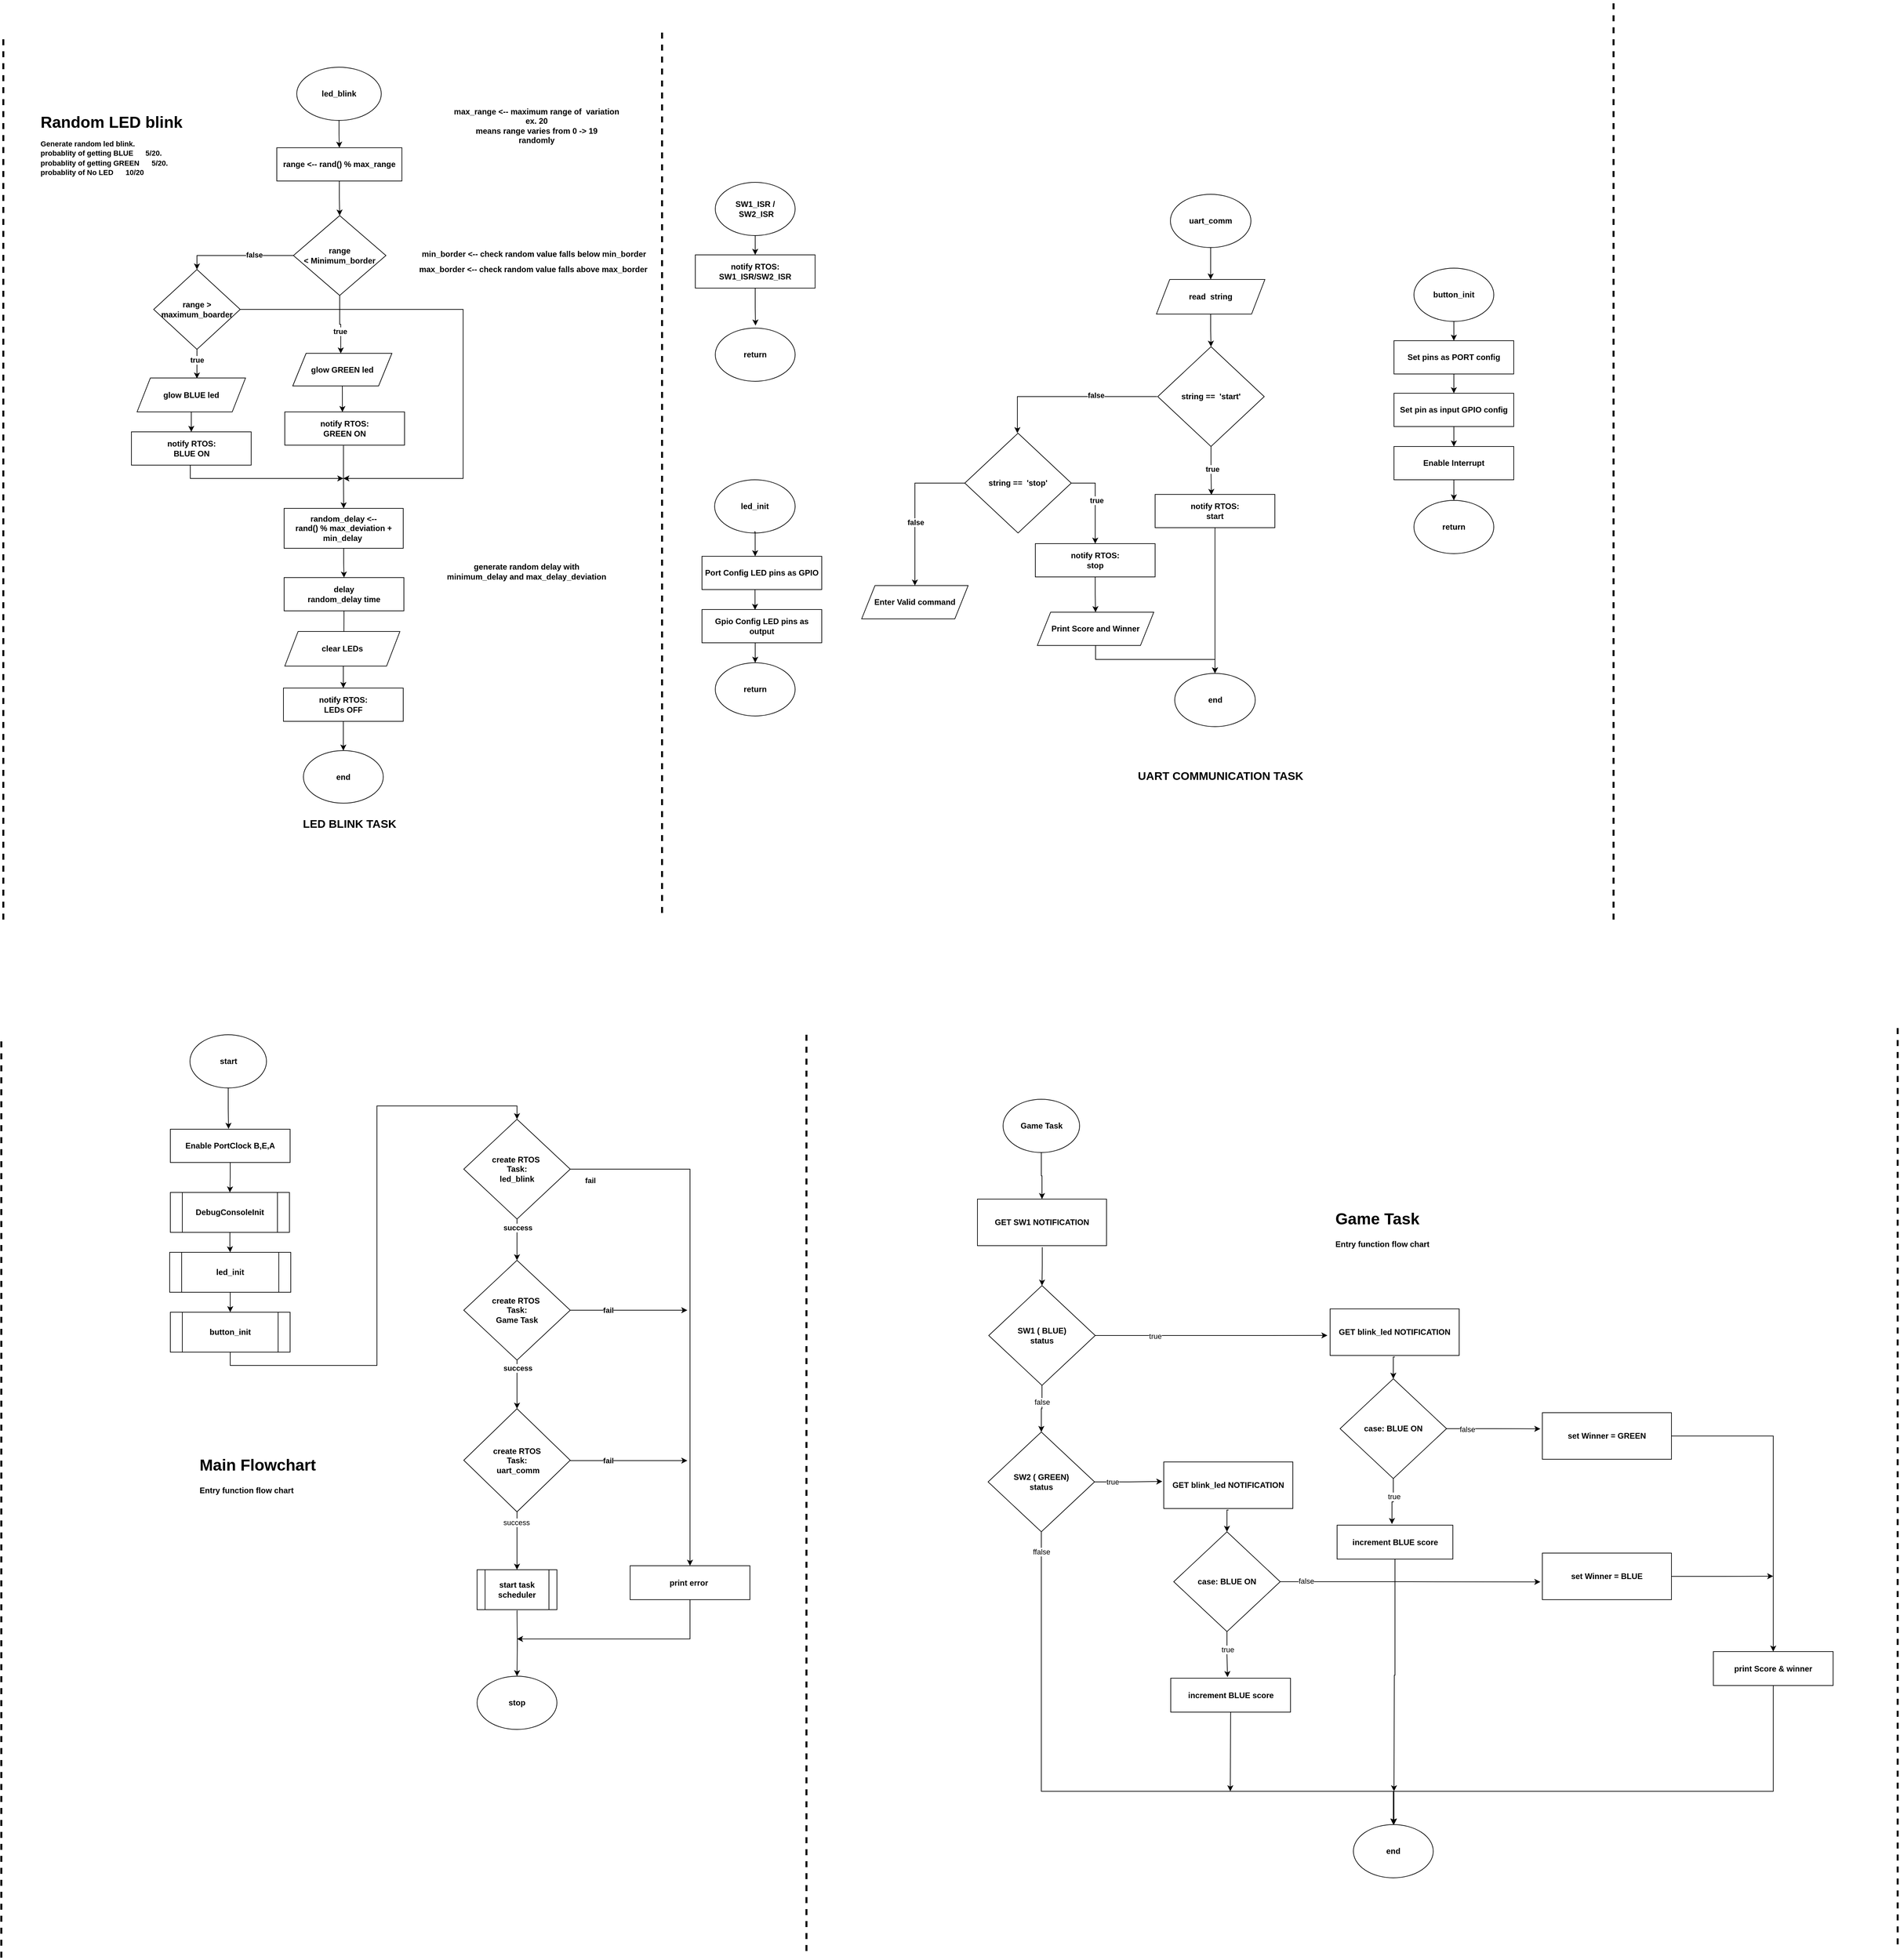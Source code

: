 <mxfile version="21.6.8" type="device">
  <diagram id="C5RBs43oDa-KdzZeNtuy" name="Page-1">
    <mxGraphModel dx="4328" dy="2725" grid="1" gridSize="10" guides="1" tooltips="1" connect="1" arrows="1" fold="1" page="1" pageScale="1" pageWidth="827" pageHeight="1169" math="0" shadow="0">
      <root>
        <mxCell id="WIyWlLk6GJQsqaUBKTNV-0" />
        <mxCell id="WIyWlLk6GJQsqaUBKTNV-1" parent="WIyWlLk6GJQsqaUBKTNV-0" />
        <mxCell id="5kIZXdPeI2GXVFiAJAgS-0" value="led_init" style="ellipse;whiteSpace=wrap;html=1;fontSize=12;fontStyle=1" parent="WIyWlLk6GJQsqaUBKTNV-1" vertex="1">
          <mxGeometry x="-251" y="479" width="121" height="80" as="geometry" />
        </mxCell>
        <mxCell id="5kIZXdPeI2GXVFiAJAgS-1" value="return" style="ellipse;whiteSpace=wrap;html=1;fontSize=12;fontStyle=1" parent="WIyWlLk6GJQsqaUBKTNV-1" vertex="1">
          <mxGeometry x="-250" y="754" width="120" height="80" as="geometry" />
        </mxCell>
        <mxCell id="5kIZXdPeI2GXVFiAJAgS-11" style="edgeStyle=orthogonalEdgeStyle;rounded=0;orthogonalLoop=1;jettySize=auto;html=1;exitX=0.491;exitY=0.978;exitDx=0;exitDy=0;fontSize=12;fontStyle=1;entryX=0.444;entryY=0;entryDx=0;entryDy=0;entryPerimeter=0;exitPerimeter=0;" parent="WIyWlLk6GJQsqaUBKTNV-1" source="5kIZXdPeI2GXVFiAJAgS-0" target="5kIZXdPeI2GXVFiAJAgS-4" edge="1">
          <mxGeometry relative="1" as="geometry">
            <mxPoint x="-190" y="544" as="sourcePoint" />
            <mxPoint x="-190" y="564" as="targetPoint" />
          </mxGeometry>
        </mxCell>
        <mxCell id="5kIZXdPeI2GXVFiAJAgS-13" style="edgeStyle=orthogonalEdgeStyle;rounded=0;orthogonalLoop=1;jettySize=auto;html=1;exitX=0.5;exitY=1;exitDx=0;exitDy=0;entryX=0.443;entryY=0.009;entryDx=0;entryDy=0;entryPerimeter=0;fontSize=12;fontStyle=1" parent="WIyWlLk6GJQsqaUBKTNV-1" source="5kIZXdPeI2GXVFiAJAgS-4" target="5kIZXdPeI2GXVFiAJAgS-5" edge="1">
          <mxGeometry relative="1" as="geometry" />
        </mxCell>
        <mxCell id="5kIZXdPeI2GXVFiAJAgS-4" value="Port Config LED pins as GPIO" style="rounded=0;whiteSpace=wrap;html=1;fontSize=12;fontStyle=1" parent="WIyWlLk6GJQsqaUBKTNV-1" vertex="1">
          <mxGeometry x="-270" y="594" width="180" height="50" as="geometry" />
        </mxCell>
        <mxCell id="5kIZXdPeI2GXVFiAJAgS-14" style="edgeStyle=orthogonalEdgeStyle;rounded=0;orthogonalLoop=1;jettySize=auto;html=1;exitX=0.5;exitY=1;exitDx=0;exitDy=0;entryX=0.5;entryY=0;entryDx=0;entryDy=0;fontSize=12;fontStyle=1" parent="WIyWlLk6GJQsqaUBKTNV-1" source="5kIZXdPeI2GXVFiAJAgS-5" target="5kIZXdPeI2GXVFiAJAgS-1" edge="1">
          <mxGeometry relative="1" as="geometry" />
        </mxCell>
        <mxCell id="5kIZXdPeI2GXVFiAJAgS-5" value="Gpio Config LED pins as output" style="rounded=0;whiteSpace=wrap;html=1;fontSize=12;fontStyle=1" parent="WIyWlLk6GJQsqaUBKTNV-1" vertex="1">
          <mxGeometry x="-270" y="674" width="180" height="50" as="geometry" />
        </mxCell>
        <mxCell id="eV0NIgyR80eTUOVAbFuV-221" style="edgeStyle=orthogonalEdgeStyle;rounded=0;orthogonalLoop=1;jettySize=auto;html=1;exitX=0.5;exitY=1;exitDx=0;exitDy=0;entryX=0.474;entryY=-0.032;entryDx=0;entryDy=0;entryPerimeter=0;" edge="1" parent="WIyWlLk6GJQsqaUBKTNV-1" source="5kIZXdPeI2GXVFiAJAgS-7" target="eV0NIgyR80eTUOVAbFuV-185">
          <mxGeometry relative="1" as="geometry" />
        </mxCell>
        <mxCell id="eV0NIgyR80eTUOVAbFuV-225" value="true" style="edgeLabel;html=1;align=center;verticalAlign=middle;resizable=0;points=[];" vertex="1" connectable="0" parent="eV0NIgyR80eTUOVAbFuV-221">
          <mxGeometry x="-0.228" y="1" relative="1" as="geometry">
            <mxPoint as="offset" />
          </mxGeometry>
        </mxCell>
        <mxCell id="eV0NIgyR80eTUOVAbFuV-254" style="edgeStyle=orthogonalEdgeStyle;rounded=0;orthogonalLoop=1;jettySize=auto;html=1;exitX=1;exitY=0.5;exitDx=0;exitDy=0;" edge="1" parent="WIyWlLk6GJQsqaUBKTNV-1" source="5kIZXdPeI2GXVFiAJAgS-7">
          <mxGeometry relative="1" as="geometry">
            <mxPoint x="990" y="1905.308" as="targetPoint" />
          </mxGeometry>
        </mxCell>
        <mxCell id="eV0NIgyR80eTUOVAbFuV-257" value="false" style="edgeLabel;html=1;align=center;verticalAlign=middle;resizable=0;points=[];" vertex="1" connectable="0" parent="eV0NIgyR80eTUOVAbFuV-254">
          <mxGeometry x="-0.563" y="-1" relative="1" as="geometry">
            <mxPoint as="offset" />
          </mxGeometry>
        </mxCell>
        <mxCell id="5kIZXdPeI2GXVFiAJAgS-7" value="case: BLUE ON" style="rhombus;whiteSpace=wrap;html=1;fontSize=12;fontStyle=1" parent="WIyWlLk6GJQsqaUBKTNV-1" vertex="1">
          <mxGeometry x="689" y="1830" width="160" height="150" as="geometry" />
        </mxCell>
        <mxCell id="5kIZXdPeI2GXVFiAJAgS-19" value="end" style="ellipse;whiteSpace=wrap;html=1;fontSize=12;fontStyle=1" parent="WIyWlLk6GJQsqaUBKTNV-1" vertex="1">
          <mxGeometry x="709" y="2500" width="120" height="80" as="geometry" />
        </mxCell>
        <mxCell id="5kIZXdPeI2GXVFiAJAgS-20" value="" style="endArrow=none;dashed=1;html=1;strokeWidth=3;rounded=0;fontStyle=1;fontSize=12;" parent="WIyWlLk6GJQsqaUBKTNV-1" edge="1">
          <mxGeometry width="50" height="50" relative="1" as="geometry">
            <mxPoint x="1100" y="1140" as="sourcePoint" />
            <mxPoint x="1100" y="-240" as="targetPoint" />
          </mxGeometry>
        </mxCell>
        <mxCell id="5kIZXdPeI2GXVFiAJAgS-21" value="" style="endArrow=none;dashed=1;html=1;strokeWidth=3;rounded=0;fontStyle=1;fontSize=12;" parent="WIyWlLk6GJQsqaUBKTNV-1" edge="1">
          <mxGeometry width="50" height="50" relative="1" as="geometry">
            <mxPoint x="-330" y="1130" as="sourcePoint" />
            <mxPoint x="-330" y="-200" as="targetPoint" />
          </mxGeometry>
        </mxCell>
        <mxCell id="5kIZXdPeI2GXVFiAJAgS-22" value="UART COMMUNICATION TASK" style="text;html=1;align=center;verticalAlign=middle;resizable=0;points=[];autosize=1;strokeColor=none;fillColor=none;fontSize=17;fontStyle=1" parent="WIyWlLk6GJQsqaUBKTNV-1" vertex="1">
          <mxGeometry x="374" y="910" width="270" height="30" as="geometry" />
        </mxCell>
        <mxCell id="5kIZXdPeI2GXVFiAJAgS-72" style="edgeStyle=orthogonalEdgeStyle;rounded=0;orthogonalLoop=1;jettySize=auto;html=1;exitX=0.5;exitY=1;exitDx=0;exitDy=0;entryX=0.5;entryY=0;entryDx=0;entryDy=0;fontStyle=1" parent="WIyWlLk6GJQsqaUBKTNV-1" source="5kIZXdPeI2GXVFiAJAgS-24" edge="1">
          <mxGeometry relative="1" as="geometry">
            <mxPoint x="491" y="1720" as="targetPoint" />
          </mxGeometry>
        </mxCell>
        <mxCell id="5kIZXdPeI2GXVFiAJAgS-29" style="edgeStyle=orthogonalEdgeStyle;rounded=0;orthogonalLoop=1;jettySize=auto;html=1;exitX=0.5;exitY=1;exitDx=0;exitDy=0;fontStyle=1" parent="WIyWlLk6GJQsqaUBKTNV-1" target="5kIZXdPeI2GXVFiAJAgS-24" edge="1">
          <mxGeometry relative="1" as="geometry">
            <mxPoint x="490.5" y="1600" as="sourcePoint" />
          </mxGeometry>
        </mxCell>
        <mxCell id="eV0NIgyR80eTUOVAbFuV-187" style="edgeStyle=orthogonalEdgeStyle;rounded=0;orthogonalLoop=1;jettySize=auto;html=1;exitX=0.5;exitY=1;exitDx=0;exitDy=0;entryX=0.5;entryY=0;entryDx=0;entryDy=0;" edge="1" parent="WIyWlLk6GJQsqaUBKTNV-1" source="5kIZXdPeI2GXVFiAJAgS-26" target="eV0NIgyR80eTUOVAbFuV-205">
          <mxGeometry relative="1" as="geometry">
            <mxPoint x="490.826" y="1680" as="targetPoint" />
          </mxGeometry>
        </mxCell>
        <mxCell id="5kIZXdPeI2GXVFiAJAgS-26" value="Game Task" style="ellipse;whiteSpace=wrap;html=1;fontSize=12;fontStyle=1" parent="WIyWlLk6GJQsqaUBKTNV-1" vertex="1">
          <mxGeometry x="182.5" y="1410" width="115" height="80" as="geometry" />
        </mxCell>
        <mxCell id="eV0NIgyR80eTUOVAbFuV-6" style="edgeStyle=orthogonalEdgeStyle;rounded=0;orthogonalLoop=1;jettySize=auto;html=1;exitX=0.502;exitY=1.032;exitDx=0;exitDy=0;entryX=0.5;entryY=0;entryDx=0;entryDy=0;fontStyle=1;exitPerimeter=0;" edge="1" parent="WIyWlLk6GJQsqaUBKTNV-1" source="eV0NIgyR80eTUOVAbFuV-158" target="5kIZXdPeI2GXVFiAJAgS-7">
          <mxGeometry relative="1" as="geometry">
            <mxPoint x="771" y="1780" as="sourcePoint" />
          </mxGeometry>
        </mxCell>
        <mxCell id="5kIZXdPeI2GXVFiAJAgS-35" style="edgeStyle=orthogonalEdgeStyle;rounded=0;orthogonalLoop=1;jettySize=auto;html=1;exitX=0.5;exitY=1;exitDx=0;exitDy=0;entryX=0.5;entryY=0;entryDx=0;entryDy=0;fontSize=12;fontStyle=1" parent="WIyWlLk6GJQsqaUBKTNV-1" source="5kIZXdPeI2GXVFiAJAgS-36" target="5kIZXdPeI2GXVFiAJAgS-39" edge="1">
          <mxGeometry relative="1" as="geometry" />
        </mxCell>
        <mxCell id="5kIZXdPeI2GXVFiAJAgS-36" value="button_init" style="ellipse;whiteSpace=wrap;html=1;fontSize=12;fontStyle=1" parent="WIyWlLk6GJQsqaUBKTNV-1" vertex="1">
          <mxGeometry x="800" y="161" width="120" height="80" as="geometry" />
        </mxCell>
        <mxCell id="5kIZXdPeI2GXVFiAJAgS-37" value="return" style="ellipse;whiteSpace=wrap;html=1;fontSize=12;fontStyle=1" parent="WIyWlLk6GJQsqaUBKTNV-1" vertex="1">
          <mxGeometry x="800" y="510" width="120" height="80" as="geometry" />
        </mxCell>
        <mxCell id="5kIZXdPeI2GXVFiAJAgS-38" style="edgeStyle=orthogonalEdgeStyle;rounded=0;orthogonalLoop=1;jettySize=auto;html=1;exitX=0.5;exitY=1;exitDx=0;exitDy=0;entryX=0.5;entryY=0;entryDx=0;entryDy=0;fontSize=12;fontStyle=1" parent="WIyWlLk6GJQsqaUBKTNV-1" source="5kIZXdPeI2GXVFiAJAgS-39" target="5kIZXdPeI2GXVFiAJAgS-43" edge="1">
          <mxGeometry relative="1" as="geometry">
            <mxPoint x="860.64" y="266.55" as="targetPoint" />
          </mxGeometry>
        </mxCell>
        <mxCell id="5kIZXdPeI2GXVFiAJAgS-39" value="Set pins as PORT config" style="rounded=0;whiteSpace=wrap;html=1;fontSize=12;fontStyle=1" parent="WIyWlLk6GJQsqaUBKTNV-1" vertex="1">
          <mxGeometry x="770" y="270" width="180" height="50" as="geometry" />
        </mxCell>
        <mxCell id="5kIZXdPeI2GXVFiAJAgS-42" style="edgeStyle=orthogonalEdgeStyle;rounded=0;orthogonalLoop=1;jettySize=auto;html=1;exitX=0.5;exitY=1;exitDx=0;exitDy=0;entryX=0.5;entryY=0;entryDx=0;entryDy=0;fontSize=12;fontStyle=1" parent="WIyWlLk6GJQsqaUBKTNV-1" source="5kIZXdPeI2GXVFiAJAgS-43" target="5kIZXdPeI2GXVFiAJAgS-45" edge="1">
          <mxGeometry relative="1" as="geometry" />
        </mxCell>
        <mxCell id="5kIZXdPeI2GXVFiAJAgS-43" value="Set pin as input GPIO config" style="rounded=0;whiteSpace=wrap;html=1;fontSize=12;fontStyle=1" parent="WIyWlLk6GJQsqaUBKTNV-1" vertex="1">
          <mxGeometry x="770" y="349" width="180" height="50" as="geometry" />
        </mxCell>
        <mxCell id="5kIZXdPeI2GXVFiAJAgS-44" style="edgeStyle=orthogonalEdgeStyle;rounded=0;orthogonalLoop=1;jettySize=auto;html=1;exitX=0.5;exitY=1;exitDx=0;exitDy=0;entryX=0.5;entryY=0;entryDx=0;entryDy=0;fontSize=12;fontStyle=1" parent="WIyWlLk6GJQsqaUBKTNV-1" source="5kIZXdPeI2GXVFiAJAgS-45" target="5kIZXdPeI2GXVFiAJAgS-37" edge="1">
          <mxGeometry relative="1" as="geometry" />
        </mxCell>
        <mxCell id="5kIZXdPeI2GXVFiAJAgS-45" value="Enable Interrupt" style="rounded=0;whiteSpace=wrap;html=1;fontSize=12;fontStyle=1" parent="WIyWlLk6GJQsqaUBKTNV-1" vertex="1">
          <mxGeometry x="770" y="429" width="180" height="50" as="geometry" />
        </mxCell>
        <mxCell id="5kIZXdPeI2GXVFiAJAgS-90" style="edgeStyle=orthogonalEdgeStyle;rounded=0;orthogonalLoop=1;jettySize=auto;html=1;exitX=0.5;exitY=1;exitDx=0;exitDy=0;fontStyle=1" parent="WIyWlLk6GJQsqaUBKTNV-1" source="5kIZXdPeI2GXVFiAJAgS-59" target="5kIZXdPeI2GXVFiAJAgS-66" edge="1">
          <mxGeometry relative="1" as="geometry" />
        </mxCell>
        <mxCell id="5kIZXdPeI2GXVFiAJAgS-59" value="led_blink" style="ellipse;whiteSpace=wrap;html=1;fontSize=12;fontStyle=1" parent="WIyWlLk6GJQsqaUBKTNV-1" vertex="1">
          <mxGeometry x="-879" y="-141" width="127" height="80" as="geometry" />
        </mxCell>
        <mxCell id="5kIZXdPeI2GXVFiAJAgS-60" value="end" style="ellipse;whiteSpace=wrap;html=1;fontSize=12;fontStyle=1" parent="WIyWlLk6GJQsqaUBKTNV-1" vertex="1">
          <mxGeometry x="-869" y="886" width="120" height="79" as="geometry" />
        </mxCell>
        <mxCell id="5kIZXdPeI2GXVFiAJAgS-65" style="edgeStyle=orthogonalEdgeStyle;rounded=0;orthogonalLoop=1;jettySize=auto;html=1;exitX=0.5;exitY=1;exitDx=0;exitDy=0;entryX=0.5;entryY=0;entryDx=0;entryDy=0;fontSize=12;fontStyle=1" parent="WIyWlLk6GJQsqaUBKTNV-1" source="5kIZXdPeI2GXVFiAJAgS-66" target="5kIZXdPeI2GXVFiAJAgS-73" edge="1">
          <mxGeometry relative="1" as="geometry">
            <mxPoint x="-809.26" y="57.45" as="targetPoint" />
          </mxGeometry>
        </mxCell>
        <mxCell id="5kIZXdPeI2GXVFiAJAgS-66" value="range &amp;lt;-- rand() % max_range" style="rounded=0;whiteSpace=wrap;html=1;fontSize=12;fontStyle=1" parent="WIyWlLk6GJQsqaUBKTNV-1" vertex="1">
          <mxGeometry x="-909" y="-20" width="188" height="50" as="geometry" />
        </mxCell>
        <mxCell id="5kIZXdPeI2GXVFiAJAgS-77" style="edgeStyle=orthogonalEdgeStyle;rounded=0;orthogonalLoop=1;jettySize=auto;html=1;exitX=0;exitY=0.5;exitDx=0;exitDy=0;entryX=0.5;entryY=0;entryDx=0;entryDy=0;fontStyle=1" parent="WIyWlLk6GJQsqaUBKTNV-1" source="5kIZXdPeI2GXVFiAJAgS-73" target="5kIZXdPeI2GXVFiAJAgS-80" edge="1">
          <mxGeometry relative="1" as="geometry">
            <mxPoint x="-959" y="142" as="targetPoint" />
          </mxGeometry>
        </mxCell>
        <mxCell id="5kIZXdPeI2GXVFiAJAgS-83" value="false" style="edgeLabel;html=1;align=center;verticalAlign=middle;resizable=0;points=[];fontStyle=1" parent="5kIZXdPeI2GXVFiAJAgS-77" vertex="1" connectable="0">
          <mxGeometry x="-0.291" y="-1" relative="1" as="geometry">
            <mxPoint as="offset" />
          </mxGeometry>
        </mxCell>
        <mxCell id="5kIZXdPeI2GXVFiAJAgS-78" style="edgeStyle=orthogonalEdgeStyle;rounded=0;orthogonalLoop=1;jettySize=auto;html=1;exitX=0.5;exitY=1;exitDx=0;exitDy=0;entryX=0.484;entryY=0.004;entryDx=0;entryDy=0;entryPerimeter=0;fontStyle=1" parent="WIyWlLk6GJQsqaUBKTNV-1" source="5kIZXdPeI2GXVFiAJAgS-73" target="eV0NIgyR80eTUOVAbFuV-52" edge="1">
          <mxGeometry relative="1" as="geometry">
            <mxPoint x="-814.4" y="346.05" as="targetPoint" />
          </mxGeometry>
        </mxCell>
        <mxCell id="5kIZXdPeI2GXVFiAJAgS-79" value="true" style="edgeLabel;html=1;align=center;verticalAlign=middle;resizable=0;points=[];fontStyle=1" parent="5kIZXdPeI2GXVFiAJAgS-78" vertex="1" connectable="0">
          <mxGeometry x="-0.166" relative="1" as="geometry">
            <mxPoint y="17" as="offset" />
          </mxGeometry>
        </mxCell>
        <mxCell id="5kIZXdPeI2GXVFiAJAgS-73" value="range &lt;br&gt;&amp;lt; Minimum_border" style="rhombus;whiteSpace=wrap;html=1;fontStyle=1" parent="WIyWlLk6GJQsqaUBKTNV-1" vertex="1">
          <mxGeometry x="-884" y="82" width="139" height="120" as="geometry" />
        </mxCell>
        <mxCell id="5kIZXdPeI2GXVFiAJAgS-82" style="edgeStyle=orthogonalEdgeStyle;rounded=0;orthogonalLoop=1;jettySize=auto;html=1;exitX=0.5;exitY=1;exitDx=0;exitDy=0;entryX=0.552;entryY=0.018;entryDx=0;entryDy=0;entryPerimeter=0;fontStyle=1" parent="WIyWlLk6GJQsqaUBKTNV-1" source="5kIZXdPeI2GXVFiAJAgS-80" target="eV0NIgyR80eTUOVAbFuV-53" edge="1">
          <mxGeometry relative="1" as="geometry">
            <mxPoint x="-1029.04" y="346.05" as="targetPoint" />
          </mxGeometry>
        </mxCell>
        <mxCell id="5kIZXdPeI2GXVFiAJAgS-88" value="true" style="edgeLabel;html=1;align=center;verticalAlign=middle;resizable=0;points=[];fontStyle=1" parent="5kIZXdPeI2GXVFiAJAgS-82" vertex="1" connectable="0">
          <mxGeometry x="-0.297" relative="1" as="geometry">
            <mxPoint as="offset" />
          </mxGeometry>
        </mxCell>
        <mxCell id="5kIZXdPeI2GXVFiAJAgS-80" value="range &amp;gt; maximum_boarder" style="rhombus;whiteSpace=wrap;html=1;fontStyle=1" parent="WIyWlLk6GJQsqaUBKTNV-1" vertex="1">
          <mxGeometry x="-1094" y="163" width="130" height="120" as="geometry" />
        </mxCell>
        <mxCell id="5kIZXdPeI2GXVFiAJAgS-91" value="&lt;h1&gt;Random LED blink&lt;/h1&gt;&lt;p style=&quot;line-height: 30%; font-size: 11px;&quot;&gt;&lt;font style=&quot;font-size: 11px;&quot;&gt;Generate random led blink.&lt;/font&gt;&lt;/p&gt;&lt;p style=&quot;line-height: 30%; font-size: 11px;&quot;&gt;&lt;font style=&quot;font-size: 11px;&quot;&gt;&lt;span style=&quot;background-color: initial;&quot;&gt;probablity of getting BLUE&amp;nbsp;&amp;nbsp;&lt;/span&gt;&lt;span style=&quot;background-color: initial;&quot;&gt;&amp;nbsp;&amp;nbsp;&amp;nbsp;&amp;nbsp;&lt;/span&gt;&lt;span style=&quot;background-color: initial;&quot;&gt;5/20.&lt;/span&gt;&lt;/font&gt;&lt;/p&gt;&lt;p style=&quot;line-height: 30%; font-size: 11px;&quot;&gt;&lt;font style=&quot;font-size: 11px;&quot;&gt;&lt;span style=&quot;background-color: initial;&quot;&gt;probablity of getting GREEN&amp;nbsp;&amp;nbsp;&lt;/span&gt;&lt;span style=&quot;background-color: initial;&quot;&gt;&amp;nbsp;&amp;nbsp;&amp;nbsp;&amp;nbsp;&lt;/span&gt;&lt;span style=&quot;background-color: initial;&quot;&gt;5/20.&lt;/span&gt;&lt;/font&gt;&lt;/p&gt;&lt;p style=&quot;line-height: 30%; font-size: 11px;&quot;&gt;&lt;font style=&quot;font-size: 11px;&quot;&gt;&lt;span style=&quot;background-color: initial;&quot;&gt;probablity of No LED&amp;nbsp;&amp;nbsp;&lt;/span&gt;&lt;span style=&quot;background-color: initial; white-space: pre;&quot;&gt;&amp;nbsp;&amp;nbsp;&amp;nbsp;&amp;nbsp;10&lt;/span&gt;&lt;span style=&quot;background-color: initial;&quot;&gt;/20&lt;/span&gt;&lt;/font&gt;&lt;/p&gt;" style="text;html=1;strokeColor=none;fillColor=none;spacing=5;spacingTop=-20;whiteSpace=wrap;overflow=hidden;rounded=0;fontStyle=1" parent="WIyWlLk6GJQsqaUBKTNV-1" vertex="1">
          <mxGeometry x="-1269" y="-78" width="340" height="125" as="geometry" />
        </mxCell>
        <mxCell id="5kIZXdPeI2GXVFiAJAgS-110" value="" style="endArrow=classic;html=1;rounded=0;exitX=1;exitY=0.5;exitDx=0;exitDy=0;fontStyle=1" parent="WIyWlLk6GJQsqaUBKTNV-1" source="5kIZXdPeI2GXVFiAJAgS-80" edge="1">
          <mxGeometry width="50" height="50" relative="1" as="geometry">
            <mxPoint x="-579" y="317" as="sourcePoint" />
            <mxPoint x="-809" y="477" as="targetPoint" />
            <Array as="points">
              <mxPoint x="-629" y="223" />
              <mxPoint x="-629" y="477" />
            </Array>
          </mxGeometry>
        </mxCell>
        <mxCell id="5kIZXdPeI2GXVFiAJAgS-111" value="" style="endArrow=classic;html=1;rounded=0;fontStyle=1" parent="WIyWlLk6GJQsqaUBKTNV-1" edge="1">
          <mxGeometry width="50" height="50" relative="1" as="geometry">
            <mxPoint x="-1039" y="457" as="sourcePoint" />
            <mxPoint x="-809" y="477" as="targetPoint" />
            <Array as="points">
              <mxPoint x="-1039" y="477" />
            </Array>
          </mxGeometry>
        </mxCell>
        <mxCell id="eV0NIgyR80eTUOVAbFuV-15" value="&lt;h1&gt;Game Task&lt;/h1&gt;&lt;p&gt;Entry function flow chart&lt;/p&gt;" style="text;html=1;strokeColor=none;fillColor=none;spacing=5;spacingTop=-20;whiteSpace=wrap;overflow=hidden;rounded=0;fontStyle=1" vertex="1" parent="WIyWlLk6GJQsqaUBKTNV-1">
          <mxGeometry x="677" y="1570" width="273" height="90" as="geometry" />
        </mxCell>
        <mxCell id="eV0NIgyR80eTUOVAbFuV-31" value="max_range &amp;lt;-- maximum range of&amp;nbsp; variation&lt;br&gt;ex. 20&lt;br&gt;means range varies from 0 -&amp;gt; 19&lt;br&gt;randomly" style="text;html=1;align=center;verticalAlign=middle;resizable=0;points=[];autosize=1;strokeColor=none;fillColor=none;fontStyle=1" vertex="1" parent="WIyWlLk6GJQsqaUBKTNV-1">
          <mxGeometry x="-654" y="-88" width="270" height="70" as="geometry" />
        </mxCell>
        <mxCell id="eV0NIgyR80eTUOVAbFuV-32" value="min_border &amp;lt;-- check random value falls below min_border" style="text;html=1;align=center;verticalAlign=middle;resizable=0;points=[];autosize=1;strokeColor=none;fillColor=none;fontStyle=1" vertex="1" parent="WIyWlLk6GJQsqaUBKTNV-1">
          <mxGeometry x="-703" y="125" width="360" height="30" as="geometry" />
        </mxCell>
        <mxCell id="eV0NIgyR80eTUOVAbFuV-33" value="max_border &amp;lt;-- check random value falls above max_border" style="text;html=1;align=center;verticalAlign=middle;resizable=0;points=[];autosize=1;strokeColor=none;fillColor=none;fontStyle=1" vertex="1" parent="WIyWlLk6GJQsqaUBKTNV-1">
          <mxGeometry x="-709" y="148" width="370" height="30" as="geometry" />
        </mxCell>
        <mxCell id="eV0NIgyR80eTUOVAbFuV-71" style="edgeStyle=orthogonalEdgeStyle;rounded=0;orthogonalLoop=1;jettySize=auto;html=1;exitX=0.5;exitY=1;exitDx=0;exitDy=0;fontStyle=1" edge="1" parent="WIyWlLk6GJQsqaUBKTNV-1" source="eV0NIgyR80eTUOVAbFuV-39" target="eV0NIgyR80eTUOVAbFuV-55">
          <mxGeometry relative="1" as="geometry" />
        </mxCell>
        <mxCell id="eV0NIgyR80eTUOVAbFuV-39" value="uart_comm" style="ellipse;whiteSpace=wrap;html=1;fontSize=12;fontStyle=1" vertex="1" parent="WIyWlLk6GJQsqaUBKTNV-1">
          <mxGeometry x="434" y="50" width="121" height="80" as="geometry" />
        </mxCell>
        <mxCell id="eV0NIgyR80eTUOVAbFuV-40" value="end" style="ellipse;whiteSpace=wrap;html=1;fontSize=12;fontStyle=1" vertex="1" parent="WIyWlLk6GJQsqaUBKTNV-1">
          <mxGeometry x="440.5" y="770" width="121" height="80" as="geometry" />
        </mxCell>
        <mxCell id="eV0NIgyR80eTUOVAbFuV-48" style="edgeStyle=orthogonalEdgeStyle;rounded=0;orthogonalLoop=1;jettySize=auto;html=1;exitX=0.5;exitY=1;exitDx=0;exitDy=0;entryX=0.5;entryY=0;entryDx=0;entryDy=0;fontStyle=1" edge="1" parent="WIyWlLk6GJQsqaUBKTNV-1" source="eV0NIgyR80eTUOVAbFuV-43" target="eV0NIgyR80eTUOVAbFuV-47">
          <mxGeometry relative="1" as="geometry" />
        </mxCell>
        <mxCell id="eV0NIgyR80eTUOVAbFuV-43" value="random_delay &amp;lt;--&lt;br style=&quot;border-color: var(--border-color);&quot;&gt;&lt;span style=&quot;&quot;&gt;rand() % max_deviation + min_delay&amp;nbsp;&lt;/span&gt;" style="rounded=0;whiteSpace=wrap;html=1;fontSize=12;fontStyle=1" vertex="1" parent="WIyWlLk6GJQsqaUBKTNV-1">
          <mxGeometry x="-898" y="522" width="179" height="60" as="geometry" />
        </mxCell>
        <mxCell id="eV0NIgyR80eTUOVAbFuV-49" style="edgeStyle=orthogonalEdgeStyle;rounded=0;orthogonalLoop=1;jettySize=auto;html=1;exitX=0.5;exitY=1;exitDx=0;exitDy=0;entryX=0.5;entryY=0;entryDx=0;entryDy=0;fontStyle=1" edge="1" parent="WIyWlLk6GJQsqaUBKTNV-1" source="eV0NIgyR80eTUOVAbFuV-47">
          <mxGeometry relative="1" as="geometry">
            <mxPoint x="-808.5" y="758" as="targetPoint" />
          </mxGeometry>
        </mxCell>
        <mxCell id="eV0NIgyR80eTUOVAbFuV-47" value="delay &lt;br&gt;random_delay time" style="rounded=0;whiteSpace=wrap;html=1;fontSize=12;fontStyle=1" vertex="1" parent="WIyWlLk6GJQsqaUBKTNV-1">
          <mxGeometry x="-898" y="626" width="180" height="50" as="geometry" />
        </mxCell>
        <mxCell id="eV0NIgyR80eTUOVAbFuV-50" value="generate random delay with &lt;br&gt;minimum_delay and max_delay_deviation" style="text;html=1;align=center;verticalAlign=middle;resizable=0;points=[];autosize=1;strokeColor=none;fillColor=none;fontStyle=1" vertex="1" parent="WIyWlLk6GJQsqaUBKTNV-1">
          <mxGeometry x="-664" y="597" width="260" height="40" as="geometry" />
        </mxCell>
        <mxCell id="eV0NIgyR80eTUOVAbFuV-86" style="edgeStyle=orthogonalEdgeStyle;rounded=0;orthogonalLoop=1;jettySize=auto;html=1;exitX=0.5;exitY=1;exitDx=0;exitDy=0;entryX=0.481;entryY=0.004;entryDx=0;entryDy=0;entryPerimeter=0;fontStyle=1" edge="1" parent="WIyWlLk6GJQsqaUBKTNV-1" source="eV0NIgyR80eTUOVAbFuV-52" target="eV0NIgyR80eTUOVAbFuV-85">
          <mxGeometry relative="1" as="geometry" />
        </mxCell>
        <mxCell id="eV0NIgyR80eTUOVAbFuV-52" value="glow GREEN led" style="shape=parallelogram;perimeter=parallelogramPerimeter;whiteSpace=wrap;html=1;fixedSize=1;fontStyle=1" vertex="1" parent="WIyWlLk6GJQsqaUBKTNV-1">
          <mxGeometry x="-885" y="289" width="149" height="49" as="geometry" />
        </mxCell>
        <mxCell id="eV0NIgyR80eTUOVAbFuV-89" style="edgeStyle=orthogonalEdgeStyle;rounded=0;orthogonalLoop=1;jettySize=auto;html=1;exitX=0.5;exitY=1;exitDx=0;exitDy=0;entryX=0.5;entryY=0;entryDx=0;entryDy=0;fontStyle=1" edge="1" parent="WIyWlLk6GJQsqaUBKTNV-1" source="eV0NIgyR80eTUOVAbFuV-53" target="eV0NIgyR80eTUOVAbFuV-88">
          <mxGeometry relative="1" as="geometry" />
        </mxCell>
        <mxCell id="eV0NIgyR80eTUOVAbFuV-53" value="glow BLUE led" style="shape=parallelogram;perimeter=parallelogramPerimeter;whiteSpace=wrap;html=1;fixedSize=1;fontStyle=1" vertex="1" parent="WIyWlLk6GJQsqaUBKTNV-1">
          <mxGeometry x="-1119" y="326" width="163" height="51" as="geometry" />
        </mxCell>
        <mxCell id="eV0NIgyR80eTUOVAbFuV-91" style="edgeStyle=orthogonalEdgeStyle;rounded=0;orthogonalLoop=1;jettySize=auto;html=1;exitX=0.5;exitY=1;exitDx=0;exitDy=0;entryX=0.5;entryY=0;entryDx=0;entryDy=0;fontStyle=1" edge="1" parent="WIyWlLk6GJQsqaUBKTNV-1" source="eV0NIgyR80eTUOVAbFuV-54" target="eV0NIgyR80eTUOVAbFuV-90">
          <mxGeometry relative="1" as="geometry" />
        </mxCell>
        <mxCell id="eV0NIgyR80eTUOVAbFuV-54" value="clear LEDs" style="shape=parallelogram;perimeter=parallelogramPerimeter;whiteSpace=wrap;html=1;fixedSize=1;fontStyle=1" vertex="1" parent="WIyWlLk6GJQsqaUBKTNV-1">
          <mxGeometry x="-897" y="707" width="173" height="52" as="geometry" />
        </mxCell>
        <mxCell id="eV0NIgyR80eTUOVAbFuV-72" style="edgeStyle=orthogonalEdgeStyle;rounded=0;orthogonalLoop=1;jettySize=auto;html=1;exitX=0.5;exitY=1;exitDx=0;exitDy=0;entryX=0.5;entryY=0;entryDx=0;entryDy=0;fontStyle=1" edge="1" parent="WIyWlLk6GJQsqaUBKTNV-1" source="eV0NIgyR80eTUOVAbFuV-55" target="eV0NIgyR80eTUOVAbFuV-57">
          <mxGeometry relative="1" as="geometry" />
        </mxCell>
        <mxCell id="eV0NIgyR80eTUOVAbFuV-55" value="read&amp;nbsp; string" style="shape=parallelogram;perimeter=parallelogramPerimeter;whiteSpace=wrap;html=1;fixedSize=1;fontStyle=1" vertex="1" parent="WIyWlLk6GJQsqaUBKTNV-1">
          <mxGeometry x="413" y="178" width="163" height="52" as="geometry" />
        </mxCell>
        <mxCell id="eV0NIgyR80eTUOVAbFuV-66" style="edgeStyle=orthogonalEdgeStyle;rounded=0;orthogonalLoop=1;jettySize=auto;html=1;exitX=0.5;exitY=1;exitDx=0;exitDy=0;entryX=0.47;entryY=0.016;entryDx=0;entryDy=0;entryPerimeter=0;fontStyle=1" edge="1" parent="WIyWlLk6GJQsqaUBKTNV-1" source="eV0NIgyR80eTUOVAbFuV-57" target="eV0NIgyR80eTUOVAbFuV-60">
          <mxGeometry relative="1" as="geometry" />
        </mxCell>
        <mxCell id="eV0NIgyR80eTUOVAbFuV-67" value="true" style="edgeLabel;html=1;align=center;verticalAlign=middle;resizable=0;points=[];fontStyle=1" vertex="1" connectable="0" parent="eV0NIgyR80eTUOVAbFuV-66">
          <mxGeometry x="-0.075" y="2" relative="1" as="geometry">
            <mxPoint as="offset" />
          </mxGeometry>
        </mxCell>
        <mxCell id="eV0NIgyR80eTUOVAbFuV-57" value="string ==&amp;nbsp; &#39;start&#39;" style="rhombus;whiteSpace=wrap;html=1;fontSize=12;fontStyle=1" vertex="1" parent="WIyWlLk6GJQsqaUBKTNV-1">
          <mxGeometry x="415" y="279" width="160" height="150" as="geometry" />
        </mxCell>
        <mxCell id="eV0NIgyR80eTUOVAbFuV-83" style="edgeStyle=orthogonalEdgeStyle;rounded=0;orthogonalLoop=1;jettySize=auto;html=1;exitX=0.5;exitY=1;exitDx=0;exitDy=0;entryX=0.5;entryY=0;entryDx=0;entryDy=0;fontStyle=1" edge="1" parent="WIyWlLk6GJQsqaUBKTNV-1" source="eV0NIgyR80eTUOVAbFuV-60" target="eV0NIgyR80eTUOVAbFuV-40">
          <mxGeometry relative="1" as="geometry" />
        </mxCell>
        <mxCell id="eV0NIgyR80eTUOVAbFuV-60" value="notify RTOS: &lt;br&gt;start" style="rounded=0;whiteSpace=wrap;html=1;fontSize=12;fontStyle=1" vertex="1" parent="WIyWlLk6GJQsqaUBKTNV-1">
          <mxGeometry x="411" y="501" width="180" height="50" as="geometry" />
        </mxCell>
        <mxCell id="eV0NIgyR80eTUOVAbFuV-81" style="edgeStyle=orthogonalEdgeStyle;rounded=0;orthogonalLoop=1;jettySize=auto;html=1;exitX=0.5;exitY=1;exitDx=0;exitDy=0;entryX=0.5;entryY=0;entryDx=0;entryDy=0;fontStyle=1" edge="1" parent="WIyWlLk6GJQsqaUBKTNV-1" source="eV0NIgyR80eTUOVAbFuV-61" target="eV0NIgyR80eTUOVAbFuV-80">
          <mxGeometry relative="1" as="geometry" />
        </mxCell>
        <mxCell id="eV0NIgyR80eTUOVAbFuV-61" value="notify RTOS: &lt;br&gt;stop" style="rounded=0;whiteSpace=wrap;html=1;fontSize=12;fontStyle=1" vertex="1" parent="WIyWlLk6GJQsqaUBKTNV-1">
          <mxGeometry x="231" y="575" width="180" height="50" as="geometry" />
        </mxCell>
        <mxCell id="eV0NIgyR80eTUOVAbFuV-73" style="edgeStyle=orthogonalEdgeStyle;rounded=0;orthogonalLoop=1;jettySize=auto;html=1;exitX=0;exitY=0.5;exitDx=0;exitDy=0;fontStyle=1" edge="1" parent="WIyWlLk6GJQsqaUBKTNV-1" source="eV0NIgyR80eTUOVAbFuV-62" target="eV0NIgyR80eTUOVAbFuV-70">
          <mxGeometry relative="1" as="geometry" />
        </mxCell>
        <mxCell id="eV0NIgyR80eTUOVAbFuV-76" value="false" style="edgeLabel;html=1;align=center;verticalAlign=middle;resizable=0;points=[];fontStyle=1" vertex="1" connectable="0" parent="eV0NIgyR80eTUOVAbFuV-73">
          <mxGeometry x="0.167" y="1" relative="1" as="geometry">
            <mxPoint as="offset" />
          </mxGeometry>
        </mxCell>
        <mxCell id="eV0NIgyR80eTUOVAbFuV-74" style="edgeStyle=orthogonalEdgeStyle;rounded=0;orthogonalLoop=1;jettySize=auto;html=1;exitX=1;exitY=0.5;exitDx=0;exitDy=0;entryX=0.5;entryY=0;entryDx=0;entryDy=0;fontStyle=1" edge="1" parent="WIyWlLk6GJQsqaUBKTNV-1" source="eV0NIgyR80eTUOVAbFuV-62" target="eV0NIgyR80eTUOVAbFuV-61">
          <mxGeometry relative="1" as="geometry" />
        </mxCell>
        <mxCell id="eV0NIgyR80eTUOVAbFuV-75" value="true" style="edgeLabel;html=1;align=center;verticalAlign=middle;resizable=0;points=[];fontStyle=1" vertex="1" connectable="0" parent="eV0NIgyR80eTUOVAbFuV-74">
          <mxGeometry x="-0.025" y="2" relative="1" as="geometry">
            <mxPoint as="offset" />
          </mxGeometry>
        </mxCell>
        <mxCell id="eV0NIgyR80eTUOVAbFuV-62" value="string ==&amp;nbsp; &#39;stop&#39;" style="rhombus;whiteSpace=wrap;html=1;fontSize=12;fontStyle=1" vertex="1" parent="WIyWlLk6GJQsqaUBKTNV-1">
          <mxGeometry x="125" y="409" width="160" height="150" as="geometry" />
        </mxCell>
        <mxCell id="eV0NIgyR80eTUOVAbFuV-64" value="" style="endArrow=classic;html=1;rounded=0;exitX=0;exitY=0.5;exitDx=0;exitDy=0;entryX=0.5;entryY=0;entryDx=0;entryDy=0;fontStyle=1" edge="1" parent="WIyWlLk6GJQsqaUBKTNV-1">
          <mxGeometry width="50" height="50" relative="1" as="geometry">
            <mxPoint x="414" y="354" as="sourcePoint" />
            <mxPoint x="204" y="409" as="targetPoint" />
            <Array as="points">
              <mxPoint x="204" y="354" />
            </Array>
          </mxGeometry>
        </mxCell>
        <mxCell id="eV0NIgyR80eTUOVAbFuV-65" value="false" style="edgeLabel;html=1;align=center;verticalAlign=middle;resizable=0;points=[];fontStyle=1" vertex="1" connectable="0" parent="eV0NIgyR80eTUOVAbFuV-64">
          <mxGeometry x="-0.303" y="-2" relative="1" as="geometry">
            <mxPoint as="offset" />
          </mxGeometry>
        </mxCell>
        <mxCell id="eV0NIgyR80eTUOVAbFuV-70" value="Enter Valid command" style="shape=parallelogram;perimeter=parallelogramPerimeter;whiteSpace=wrap;html=1;fixedSize=1;fontStyle=1" vertex="1" parent="WIyWlLk6GJQsqaUBKTNV-1">
          <mxGeometry x="-30" y="638" width="160" height="50" as="geometry" />
        </mxCell>
        <mxCell id="eV0NIgyR80eTUOVAbFuV-82" style="edgeStyle=orthogonalEdgeStyle;rounded=0;orthogonalLoop=1;jettySize=auto;html=1;exitX=0.5;exitY=1;exitDx=0;exitDy=0;entryX=0.5;entryY=0;entryDx=0;entryDy=0;fontStyle=1" edge="1" parent="WIyWlLk6GJQsqaUBKTNV-1" source="eV0NIgyR80eTUOVAbFuV-80" target="eV0NIgyR80eTUOVAbFuV-40">
          <mxGeometry relative="1" as="geometry" />
        </mxCell>
        <mxCell id="eV0NIgyR80eTUOVAbFuV-80" value="Print Score and Winner" style="shape=parallelogram;perimeter=parallelogramPerimeter;whiteSpace=wrap;html=1;fixedSize=1;fontStyle=1" vertex="1" parent="WIyWlLk6GJQsqaUBKTNV-1">
          <mxGeometry x="234" y="678" width="175" height="50" as="geometry" />
        </mxCell>
        <mxCell id="eV0NIgyR80eTUOVAbFuV-84" value="LED BLINK TASK" style="text;html=1;align=center;verticalAlign=middle;resizable=0;points=[];autosize=1;strokeColor=none;fillColor=none;fontSize=17;fontStyle=1" vertex="1" parent="WIyWlLk6GJQsqaUBKTNV-1">
          <mxGeometry x="-880" y="982" width="160" height="30" as="geometry" />
        </mxCell>
        <mxCell id="eV0NIgyR80eTUOVAbFuV-87" style="edgeStyle=orthogonalEdgeStyle;rounded=0;orthogonalLoop=1;jettySize=auto;html=1;exitX=0.49;exitY=1.013;exitDx=0;exitDy=0;exitPerimeter=0;entryX=0.5;entryY=0;entryDx=0;entryDy=0;fontStyle=1" edge="1" parent="WIyWlLk6GJQsqaUBKTNV-1" source="eV0NIgyR80eTUOVAbFuV-85" target="eV0NIgyR80eTUOVAbFuV-43">
          <mxGeometry relative="1" as="geometry">
            <mxPoint x="-809" y="527" as="targetPoint" />
          </mxGeometry>
        </mxCell>
        <mxCell id="eV0NIgyR80eTUOVAbFuV-85" value="notify RTOS: &lt;br&gt;GREEN ON" style="rounded=0;whiteSpace=wrap;html=1;fontSize=12;fontStyle=1" vertex="1" parent="WIyWlLk6GJQsqaUBKTNV-1">
          <mxGeometry x="-897" y="377" width="180" height="50" as="geometry" />
        </mxCell>
        <mxCell id="eV0NIgyR80eTUOVAbFuV-88" value="notify RTOS: &lt;br&gt;BLUE ON" style="rounded=0;whiteSpace=wrap;html=1;fontSize=12;fontStyle=1" vertex="1" parent="WIyWlLk6GJQsqaUBKTNV-1">
          <mxGeometry x="-1127.5" y="407" width="180" height="50" as="geometry" />
        </mxCell>
        <mxCell id="eV0NIgyR80eTUOVAbFuV-92" style="edgeStyle=orthogonalEdgeStyle;rounded=0;orthogonalLoop=1;jettySize=auto;html=1;exitX=0.5;exitY=1;exitDx=0;exitDy=0;entryX=0.5;entryY=0;entryDx=0;entryDy=0;fontStyle=1" edge="1" parent="WIyWlLk6GJQsqaUBKTNV-1" source="eV0NIgyR80eTUOVAbFuV-90" target="5kIZXdPeI2GXVFiAJAgS-60">
          <mxGeometry relative="1" as="geometry" />
        </mxCell>
        <mxCell id="eV0NIgyR80eTUOVAbFuV-90" value="notify RTOS: &lt;br&gt;LEDs OFF" style="rounded=0;whiteSpace=wrap;html=1;fontSize=12;fontStyle=1" vertex="1" parent="WIyWlLk6GJQsqaUBKTNV-1">
          <mxGeometry x="-899" y="792" width="180" height="50" as="geometry" />
        </mxCell>
        <mxCell id="eV0NIgyR80eTUOVAbFuV-93" style="edgeStyle=orthogonalEdgeStyle;rounded=0;orthogonalLoop=1;jettySize=auto;html=1;exitX=0.5;exitY=1;exitDx=0;exitDy=0;entryX=0.5;entryY=0;entryDx=0;entryDy=0;fontSize=12;fontStyle=1" edge="1" parent="WIyWlLk6GJQsqaUBKTNV-1" source="eV0NIgyR80eTUOVAbFuV-94" target="eV0NIgyR80eTUOVAbFuV-97">
          <mxGeometry relative="1" as="geometry" />
        </mxCell>
        <mxCell id="eV0NIgyR80eTUOVAbFuV-94" value="SW1_ISR /&lt;br&gt;&amp;nbsp;SW2_ISR" style="ellipse;whiteSpace=wrap;html=1;fontSize=12;fontStyle=1" vertex="1" parent="WIyWlLk6GJQsqaUBKTNV-1">
          <mxGeometry x="-250" y="32" width="120" height="80" as="geometry" />
        </mxCell>
        <mxCell id="eV0NIgyR80eTUOVAbFuV-95" value="return" style="ellipse;whiteSpace=wrap;html=1;fontSize=12;fontStyle=1" vertex="1" parent="WIyWlLk6GJQsqaUBKTNV-1">
          <mxGeometry x="-250" y="251" width="120" height="80" as="geometry" />
        </mxCell>
        <mxCell id="eV0NIgyR80eTUOVAbFuV-96" style="edgeStyle=orthogonalEdgeStyle;rounded=0;orthogonalLoop=1;jettySize=auto;html=1;exitX=0.5;exitY=1;exitDx=0;exitDy=0;entryX=0.504;entryY=-0.047;entryDx=0;entryDy=0;fontSize=12;fontStyle=1;entryPerimeter=0;" edge="1" parent="WIyWlLk6GJQsqaUBKTNV-1" source="eV0NIgyR80eTUOVAbFuV-97" target="eV0NIgyR80eTUOVAbFuV-95">
          <mxGeometry relative="1" as="geometry">
            <mxPoint x="-190" y="220" as="targetPoint" />
          </mxGeometry>
        </mxCell>
        <mxCell id="eV0NIgyR80eTUOVAbFuV-97" value="notify RTOS:&lt;br style=&quot;border-color: var(--border-color);&quot;&gt;SW1_ISR/SW2_ISR" style="rounded=0;whiteSpace=wrap;html=1;fontSize=12;fontStyle=1" vertex="1" parent="WIyWlLk6GJQsqaUBKTNV-1">
          <mxGeometry x="-280" y="141" width="180" height="50" as="geometry" />
        </mxCell>
        <mxCell id="eV0NIgyR80eTUOVAbFuV-186" style="edgeStyle=orthogonalEdgeStyle;rounded=0;orthogonalLoop=1;jettySize=auto;html=1;exitX=0.5;exitY=1;exitDx=0;exitDy=0;entryX=0.5;entryY=0;entryDx=0;entryDy=0;" edge="1" parent="WIyWlLk6GJQsqaUBKTNV-1" source="eV0NIgyR80eTUOVAbFuV-119" target="5kIZXdPeI2GXVFiAJAgS-19">
          <mxGeometry relative="1" as="geometry">
            <mxPoint x="1349.0" y="2631" as="targetPoint" />
            <Array as="points">
              <mxPoint x="1340" y="2450" />
              <mxPoint x="769" y="2450" />
            </Array>
          </mxGeometry>
        </mxCell>
        <mxCell id="eV0NIgyR80eTUOVAbFuV-119" value="print Score &amp;amp; winner" style="rounded=0;whiteSpace=wrap;html=1;fontSize=12;fontStyle=1" vertex="1" parent="WIyWlLk6GJQsqaUBKTNV-1">
          <mxGeometry x="1250" y="2240" width="180" height="51" as="geometry" />
        </mxCell>
        <mxCell id="eV0NIgyR80eTUOVAbFuV-123" value="" style="endArrow=none;dashed=1;html=1;strokeWidth=3;rounded=0;fontStyle=1;fontSize=12;" edge="1" parent="WIyWlLk6GJQsqaUBKTNV-1">
          <mxGeometry width="50" height="50" relative="1" as="geometry">
            <mxPoint x="-1320" y="1140" as="sourcePoint" />
            <mxPoint x="-1320" y="-190" as="targetPoint" />
          </mxGeometry>
        </mxCell>
        <mxCell id="eV0NIgyR80eTUOVAbFuV-124" value="" style="endArrow=none;dashed=1;html=1;strokeWidth=3;rounded=0;fontStyle=1;fontSize=12;" edge="1" parent="WIyWlLk6GJQsqaUBKTNV-1">
          <mxGeometry width="50" height="50" relative="1" as="geometry">
            <mxPoint x="1527" y="2680" as="sourcePoint" />
            <mxPoint x="1527" y="1300" as="targetPoint" />
          </mxGeometry>
        </mxCell>
        <mxCell id="eV0NIgyR80eTUOVAbFuV-125" value="" style="endArrow=none;dashed=1;html=1;strokeWidth=3;rounded=0;fontStyle=1;fontSize=12;" edge="1" parent="WIyWlLk6GJQsqaUBKTNV-1">
          <mxGeometry width="50" height="50" relative="1" as="geometry">
            <mxPoint x="-113" y="2690" as="sourcePoint" />
            <mxPoint x="-113" y="1310" as="targetPoint" />
          </mxGeometry>
        </mxCell>
        <mxCell id="eV0NIgyR80eTUOVAbFuV-126" style="edgeStyle=orthogonalEdgeStyle;rounded=0;orthogonalLoop=1;jettySize=auto;html=1;exitX=1;exitY=0.5;exitDx=0;exitDy=0;entryX=0.5;entryY=0;entryDx=0;entryDy=0;fontStyle=1" edge="1" parent="WIyWlLk6GJQsqaUBKTNV-1" source="eV0NIgyR80eTUOVAbFuV-130" target="eV0NIgyR80eTUOVAbFuV-154">
          <mxGeometry relative="1" as="geometry">
            <mxPoint x="-378" y="1515" as="targetPoint" />
          </mxGeometry>
        </mxCell>
        <mxCell id="eV0NIgyR80eTUOVAbFuV-127" value="fail" style="edgeLabel;html=1;align=center;verticalAlign=middle;resizable=0;points=[];fontStyle=1" vertex="1" connectable="0" parent="eV0NIgyR80eTUOVAbFuV-126">
          <mxGeometry x="-0.105" relative="1" as="geometry">
            <mxPoint x="-150" y="-151" as="offset" />
          </mxGeometry>
        </mxCell>
        <mxCell id="eV0NIgyR80eTUOVAbFuV-128" style="edgeStyle=orthogonalEdgeStyle;rounded=0;orthogonalLoop=1;jettySize=auto;html=1;exitX=0.5;exitY=1;exitDx=0;exitDy=0;fontStyle=1;entryX=0.5;entryY=0;entryDx=0;entryDy=0;" edge="1" parent="WIyWlLk6GJQsqaUBKTNV-1" source="eV0NIgyR80eTUOVAbFuV-130" target="eV0NIgyR80eTUOVAbFuV-152">
          <mxGeometry relative="1" as="geometry">
            <mxPoint x="-542" y="1710" as="targetPoint" />
          </mxGeometry>
        </mxCell>
        <mxCell id="eV0NIgyR80eTUOVAbFuV-129" value="success" style="edgeLabel;html=1;align=center;verticalAlign=middle;resizable=0;points=[];fontStyle=1" vertex="1" connectable="0" parent="eV0NIgyR80eTUOVAbFuV-128">
          <mxGeometry x="-0.226" y="1" relative="1" as="geometry">
            <mxPoint y="-11" as="offset" />
          </mxGeometry>
        </mxCell>
        <mxCell id="eV0NIgyR80eTUOVAbFuV-130" value="create RTOS&amp;nbsp;&lt;br&gt;Task:&lt;br&gt;led_blink" style="rhombus;whiteSpace=wrap;html=1;fontSize=12;fontStyle=1" vertex="1" parent="WIyWlLk6GJQsqaUBKTNV-1">
          <mxGeometry x="-628" y="1440" width="160" height="150" as="geometry" />
        </mxCell>
        <mxCell id="eV0NIgyR80eTUOVAbFuV-131" value="stop" style="ellipse;whiteSpace=wrap;html=1;fontSize=12;fontStyle=1" vertex="1" parent="WIyWlLk6GJQsqaUBKTNV-1">
          <mxGeometry x="-608" y="2277" width="120" height="80" as="geometry" />
        </mxCell>
        <mxCell id="eV0NIgyR80eTUOVAbFuV-132" style="edgeStyle=orthogonalEdgeStyle;rounded=0;orthogonalLoop=1;jettySize=auto;html=1;exitX=0.5;exitY=1;exitDx=0;exitDy=0;entryX=0.5;entryY=0;entryDx=0;entryDy=0;fontStyle=1" edge="1" parent="WIyWlLk6GJQsqaUBKTNV-1" source="eV0NIgyR80eTUOVAbFuV-133" target="eV0NIgyR80eTUOVAbFuV-139">
          <mxGeometry relative="1" as="geometry" />
        </mxCell>
        <mxCell id="eV0NIgyR80eTUOVAbFuV-133" value="led_init" style="shape=process;whiteSpace=wrap;html=1;backgroundOutline=1;fontStyle=1" vertex="1" parent="WIyWlLk6GJQsqaUBKTNV-1">
          <mxGeometry x="-1070" y="1640" width="182" height="60" as="geometry" />
        </mxCell>
        <mxCell id="eV0NIgyR80eTUOVAbFuV-134" style="edgeStyle=orthogonalEdgeStyle;rounded=0;orthogonalLoop=1;jettySize=auto;html=1;exitX=0.5;exitY=1;exitDx=0;exitDy=0;fontStyle=1" edge="1" parent="WIyWlLk6GJQsqaUBKTNV-1" source="eV0NIgyR80eTUOVAbFuV-135" target="eV0NIgyR80eTUOVAbFuV-133">
          <mxGeometry relative="1" as="geometry" />
        </mxCell>
        <mxCell id="eV0NIgyR80eTUOVAbFuV-135" value="DebugConsoleInit" style="shape=process;whiteSpace=wrap;html=1;backgroundOutline=1;fontStyle=1" vertex="1" parent="WIyWlLk6GJQsqaUBKTNV-1">
          <mxGeometry x="-1069" y="1550" width="179" height="60" as="geometry" />
        </mxCell>
        <mxCell id="eV0NIgyR80eTUOVAbFuV-136" style="edgeStyle=orthogonalEdgeStyle;rounded=0;orthogonalLoop=1;jettySize=auto;html=1;exitX=0.5;exitY=1;exitDx=0;exitDy=0;entryX=0.486;entryY=-0.011;entryDx=0;entryDy=0;entryPerimeter=0;fontStyle=1" edge="1" parent="WIyWlLk6GJQsqaUBKTNV-1" source="eV0NIgyR80eTUOVAbFuV-137" target="eV0NIgyR80eTUOVAbFuV-141">
          <mxGeometry relative="1" as="geometry" />
        </mxCell>
        <mxCell id="eV0NIgyR80eTUOVAbFuV-137" value="start" style="ellipse;whiteSpace=wrap;html=1;fontSize=12;fontStyle=1" vertex="1" parent="WIyWlLk6GJQsqaUBKTNV-1">
          <mxGeometry x="-1039.5" y="1313" width="115" height="80" as="geometry" />
        </mxCell>
        <mxCell id="eV0NIgyR80eTUOVAbFuV-138" style="edgeStyle=orthogonalEdgeStyle;rounded=0;orthogonalLoop=1;jettySize=auto;html=1;exitX=0.5;exitY=1;exitDx=0;exitDy=0;entryX=0.5;entryY=0;entryDx=0;entryDy=0;fontStyle=1" edge="1" parent="WIyWlLk6GJQsqaUBKTNV-1" source="eV0NIgyR80eTUOVAbFuV-139" target="eV0NIgyR80eTUOVAbFuV-130">
          <mxGeometry relative="1" as="geometry" />
        </mxCell>
        <mxCell id="eV0NIgyR80eTUOVAbFuV-139" value="button_init" style="shape=process;whiteSpace=wrap;html=1;backgroundOutline=1;fontStyle=1" vertex="1" parent="WIyWlLk6GJQsqaUBKTNV-1">
          <mxGeometry x="-1069" y="1730" width="180" height="60" as="geometry" />
        </mxCell>
        <mxCell id="eV0NIgyR80eTUOVAbFuV-140" style="edgeStyle=orthogonalEdgeStyle;rounded=0;orthogonalLoop=1;jettySize=auto;html=1;exitX=0.5;exitY=1;exitDx=0;exitDy=0;entryX=0.5;entryY=0;entryDx=0;entryDy=0;fontStyle=1" edge="1" parent="WIyWlLk6GJQsqaUBKTNV-1" source="eV0NIgyR80eTUOVAbFuV-141" target="eV0NIgyR80eTUOVAbFuV-135">
          <mxGeometry relative="1" as="geometry" />
        </mxCell>
        <mxCell id="eV0NIgyR80eTUOVAbFuV-141" value="Enable PortClock B,E,A" style="rounded=0;whiteSpace=wrap;html=1;fontSize=12;fontStyle=1" vertex="1" parent="WIyWlLk6GJQsqaUBKTNV-1">
          <mxGeometry x="-1069" y="1455" width="180" height="50" as="geometry" />
        </mxCell>
        <mxCell id="eV0NIgyR80eTUOVAbFuV-142" style="edgeStyle=orthogonalEdgeStyle;rounded=0;orthogonalLoop=1;jettySize=auto;html=1;exitX=0.5;exitY=1;exitDx=0;exitDy=0;entryX=0.5;entryY=0;entryDx=0;entryDy=0;fontStyle=1;" edge="1" parent="WIyWlLk6GJQsqaUBKTNV-1" source="eV0NIgyR80eTUOVAbFuV-144" target="eV0NIgyR80eTUOVAbFuV-146">
          <mxGeometry relative="1" as="geometry">
            <mxPoint x="-548" y="2095" as="targetPoint" />
          </mxGeometry>
        </mxCell>
        <mxCell id="eV0NIgyR80eTUOVAbFuV-218" value="success" style="edgeLabel;html=1;align=center;verticalAlign=middle;resizable=0;points=[];" vertex="1" connectable="0" parent="eV0NIgyR80eTUOVAbFuV-142">
          <mxGeometry x="-0.628" y="-1" relative="1" as="geometry">
            <mxPoint as="offset" />
          </mxGeometry>
        </mxCell>
        <mxCell id="eV0NIgyR80eTUOVAbFuV-144" value="create RTOS&lt;br&gt;Task:&lt;br&gt;&amp;nbsp;uart_comm" style="rhombus;whiteSpace=wrap;html=1;fontSize=12;fontStyle=1" vertex="1" parent="WIyWlLk6GJQsqaUBKTNV-1">
          <mxGeometry x="-628" y="1875" width="160" height="155" as="geometry" />
        </mxCell>
        <mxCell id="eV0NIgyR80eTUOVAbFuV-145" style="edgeStyle=orthogonalEdgeStyle;rounded=0;orthogonalLoop=1;jettySize=auto;html=1;exitX=0.5;exitY=1;exitDx=0;exitDy=0;entryX=0.5;entryY=0;entryDx=0;entryDy=0;fontStyle=1" edge="1" parent="WIyWlLk6GJQsqaUBKTNV-1" target="eV0NIgyR80eTUOVAbFuV-131">
          <mxGeometry relative="1" as="geometry">
            <mxPoint x="-548" y="2178" as="sourcePoint" />
          </mxGeometry>
        </mxCell>
        <mxCell id="eV0NIgyR80eTUOVAbFuV-146" value="start task scheduler" style="shape=process;whiteSpace=wrap;html=1;backgroundOutline=1;fontStyle=1" vertex="1" parent="WIyWlLk6GJQsqaUBKTNV-1">
          <mxGeometry x="-608" y="2117" width="120" height="60" as="geometry" />
        </mxCell>
        <mxCell id="eV0NIgyR80eTUOVAbFuV-147" value="&lt;h1&gt;Main Flowchart&lt;br&gt;&lt;/h1&gt;&lt;p&gt;Entry function flow chart&lt;/p&gt;" style="text;html=1;strokeColor=none;fillColor=none;spacing=5;spacingTop=-20;whiteSpace=wrap;overflow=hidden;rounded=0;fontStyle=1" vertex="1" parent="WIyWlLk6GJQsqaUBKTNV-1">
          <mxGeometry x="-1030" y="1940" width="190" height="90" as="geometry" />
        </mxCell>
        <mxCell id="eV0NIgyR80eTUOVAbFuV-148" style="edgeStyle=orthogonalEdgeStyle;rounded=0;orthogonalLoop=1;jettySize=auto;html=1;exitX=1;exitY=0.5;exitDx=0;exitDy=0;fontStyle=1" edge="1" parent="WIyWlLk6GJQsqaUBKTNV-1" source="eV0NIgyR80eTUOVAbFuV-152">
          <mxGeometry relative="1" as="geometry">
            <mxPoint x="-292" y="1727" as="targetPoint" />
          </mxGeometry>
        </mxCell>
        <mxCell id="eV0NIgyR80eTUOVAbFuV-149" value="fail" style="edgeLabel;html=1;align=center;verticalAlign=middle;resizable=0;points=[];fontStyle=1" vertex="1" connectable="0" parent="eV0NIgyR80eTUOVAbFuV-148">
          <mxGeometry x="-0.105" relative="1" as="geometry">
            <mxPoint x="-22" as="offset" />
          </mxGeometry>
        </mxCell>
        <mxCell id="eV0NIgyR80eTUOVAbFuV-150" style="edgeStyle=orthogonalEdgeStyle;rounded=0;orthogonalLoop=1;jettySize=auto;html=1;exitX=0.5;exitY=1;exitDx=0;exitDy=0;fontStyle=1;entryX=0.5;entryY=0;entryDx=0;entryDy=0;" edge="1" parent="WIyWlLk6GJQsqaUBKTNV-1" source="eV0NIgyR80eTUOVAbFuV-152" target="eV0NIgyR80eTUOVAbFuV-144">
          <mxGeometry relative="1" as="geometry">
            <mxPoint x="-622" y="1890" as="targetPoint" />
          </mxGeometry>
        </mxCell>
        <mxCell id="eV0NIgyR80eTUOVAbFuV-151" value="success" style="edgeLabel;html=1;align=center;verticalAlign=middle;resizable=0;points=[];fontStyle=1" vertex="1" connectable="0" parent="eV0NIgyR80eTUOVAbFuV-150">
          <mxGeometry x="-0.226" y="1" relative="1" as="geometry">
            <mxPoint y="-17" as="offset" />
          </mxGeometry>
        </mxCell>
        <mxCell id="eV0NIgyR80eTUOVAbFuV-152" value="create RTOS&amp;nbsp;&lt;br&gt;Task:&lt;br&gt;Game Task" style="rhombus;whiteSpace=wrap;html=1;fontSize=12;fontStyle=1" vertex="1" parent="WIyWlLk6GJQsqaUBKTNV-1">
          <mxGeometry x="-628" y="1652" width="160" height="150" as="geometry" />
        </mxCell>
        <mxCell id="eV0NIgyR80eTUOVAbFuV-153" value="" style="endArrow=classic;html=1;rounded=0;exitX=0.5;exitY=1;exitDx=0;exitDy=0;fontStyle=1" edge="1" parent="WIyWlLk6GJQsqaUBKTNV-1" source="eV0NIgyR80eTUOVAbFuV-154">
          <mxGeometry width="50" height="50" relative="1" as="geometry">
            <mxPoint x="-284" y="1813" as="sourcePoint" />
            <mxPoint x="-548" y="2221" as="targetPoint" />
            <Array as="points">
              <mxPoint x="-288" y="2221" />
            </Array>
          </mxGeometry>
        </mxCell>
        <mxCell id="eV0NIgyR80eTUOVAbFuV-154" value="print error&amp;nbsp;" style="rounded=0;whiteSpace=wrap;html=1;fontSize=12;fontStyle=1" vertex="1" parent="WIyWlLk6GJQsqaUBKTNV-1">
          <mxGeometry x="-378" y="2111" width="180" height="51" as="geometry" />
        </mxCell>
        <mxCell id="eV0NIgyR80eTUOVAbFuV-155" style="edgeStyle=orthogonalEdgeStyle;rounded=0;orthogonalLoop=1;jettySize=auto;html=1;exitX=1;exitY=0.5;exitDx=0;exitDy=0;fontStyle=1" edge="1" parent="WIyWlLk6GJQsqaUBKTNV-1">
          <mxGeometry relative="1" as="geometry">
            <mxPoint x="-468" y="1953" as="sourcePoint" />
            <mxPoint x="-292" y="1953" as="targetPoint" />
          </mxGeometry>
        </mxCell>
        <mxCell id="eV0NIgyR80eTUOVAbFuV-156" value="fail" style="edgeLabel;html=1;align=center;verticalAlign=middle;resizable=0;points=[];fontStyle=1" vertex="1" connectable="0" parent="eV0NIgyR80eTUOVAbFuV-155">
          <mxGeometry x="-0.105" relative="1" as="geometry">
            <mxPoint x="-22" as="offset" />
          </mxGeometry>
        </mxCell>
        <mxCell id="eV0NIgyR80eTUOVAbFuV-157" value="" style="endArrow=none;dashed=1;html=1;strokeWidth=3;rounded=0;fontStyle=1;fontSize=12;" edge="1" parent="WIyWlLk6GJQsqaUBKTNV-1">
          <mxGeometry width="50" height="50" relative="1" as="geometry">
            <mxPoint x="-1323" y="2700" as="sourcePoint" />
            <mxPoint x="-1323" y="1320" as="targetPoint" />
          </mxGeometry>
        </mxCell>
        <mxCell id="eV0NIgyR80eTUOVAbFuV-158" value="GET blink_led NOTIFICATION" style="rounded=0;whiteSpace=wrap;html=1;fontStyle=1" vertex="1" parent="WIyWlLk6GJQsqaUBKTNV-1">
          <mxGeometry x="674" y="1725" width="194" height="70" as="geometry" />
        </mxCell>
        <mxCell id="eV0NIgyR80eTUOVAbFuV-252" style="edgeStyle=orthogonalEdgeStyle;rounded=0;orthogonalLoop=1;jettySize=auto;html=1;exitX=0.5;exitY=1;exitDx=0;exitDy=0;" edge="1" parent="WIyWlLk6GJQsqaUBKTNV-1" source="eV0NIgyR80eTUOVAbFuV-185">
          <mxGeometry relative="1" as="geometry">
            <mxPoint x="770" y="2450" as="targetPoint" />
          </mxGeometry>
        </mxCell>
        <mxCell id="eV0NIgyR80eTUOVAbFuV-185" value="increment BLUE score" style="rounded=0;whiteSpace=wrap;html=1;fontSize=12;fontStyle=1" vertex="1" parent="WIyWlLk6GJQsqaUBKTNV-1">
          <mxGeometry x="684.5" y="2050" width="174" height="51" as="geometry" />
        </mxCell>
        <mxCell id="eV0NIgyR80eTUOVAbFuV-238" style="edgeStyle=orthogonalEdgeStyle;rounded=0;orthogonalLoop=1;jettySize=auto;html=1;exitX=1;exitY=0.5;exitDx=0;exitDy=0;" edge="1" parent="WIyWlLk6GJQsqaUBKTNV-1" source="eV0NIgyR80eTUOVAbFuV-193">
          <mxGeometry relative="1" as="geometry">
            <mxPoint x="670" y="1764.909" as="targetPoint" />
          </mxGeometry>
        </mxCell>
        <mxCell id="eV0NIgyR80eTUOVAbFuV-241" value="true" style="edgeLabel;html=1;align=center;verticalAlign=middle;resizable=0;points=[];" vertex="1" connectable="0" parent="eV0NIgyR80eTUOVAbFuV-238">
          <mxGeometry x="-0.488" y="-1" relative="1" as="geometry">
            <mxPoint as="offset" />
          </mxGeometry>
        </mxCell>
        <mxCell id="eV0NIgyR80eTUOVAbFuV-239" style="edgeStyle=orthogonalEdgeStyle;rounded=0;orthogonalLoop=1;jettySize=auto;html=1;exitX=0.5;exitY=1;exitDx=0;exitDy=0;entryX=0.5;entryY=0;entryDx=0;entryDy=0;" edge="1" parent="WIyWlLk6GJQsqaUBKTNV-1" source="eV0NIgyR80eTUOVAbFuV-193" target="eV0NIgyR80eTUOVAbFuV-222">
          <mxGeometry relative="1" as="geometry" />
        </mxCell>
        <mxCell id="eV0NIgyR80eTUOVAbFuV-240" value="false" style="edgeLabel;html=1;align=center;verticalAlign=middle;resizable=0;points=[];" vertex="1" connectable="0" parent="eV0NIgyR80eTUOVAbFuV-239">
          <mxGeometry x="-0.298" relative="1" as="geometry">
            <mxPoint as="offset" />
          </mxGeometry>
        </mxCell>
        <mxCell id="eV0NIgyR80eTUOVAbFuV-193" value="SW1 ( BLUE)&lt;br&gt;status" style="rhombus;whiteSpace=wrap;html=1;fontSize=12;fontStyle=1" vertex="1" parent="WIyWlLk6GJQsqaUBKTNV-1">
          <mxGeometry x="161" y="1690" width="160" height="150" as="geometry" />
        </mxCell>
        <mxCell id="eV0NIgyR80eTUOVAbFuV-194" style="edgeStyle=orthogonalEdgeStyle;rounded=0;orthogonalLoop=1;jettySize=auto;html=1;exitX=0.502;exitY=1.032;exitDx=0;exitDy=0;entryX=0.5;entryY=0;entryDx=0;entryDy=0;fontStyle=1;exitPerimeter=0;" edge="1" parent="WIyWlLk6GJQsqaUBKTNV-1" source="eV0NIgyR80eTUOVAbFuV-205" target="eV0NIgyR80eTUOVAbFuV-193">
          <mxGeometry relative="1" as="geometry">
            <mxPoint x="191" y="1640" as="sourcePoint" />
          </mxGeometry>
        </mxCell>
        <mxCell id="eV0NIgyR80eTUOVAbFuV-228" style="edgeStyle=orthogonalEdgeStyle;rounded=0;orthogonalLoop=1;jettySize=auto;html=1;exitX=0.5;exitY=1;exitDx=0;exitDy=0;entryX=0.5;entryY=0;entryDx=0;entryDy=0;" edge="1" parent="WIyWlLk6GJQsqaUBKTNV-1" target="eV0NIgyR80eTUOVAbFuV-189">
          <mxGeometry relative="1" as="geometry">
            <mxPoint x="240" y="2370" as="sourcePoint" />
          </mxGeometry>
        </mxCell>
        <mxCell id="eV0NIgyR80eTUOVAbFuV-229" value="true" style="edgeLabel;html=1;align=center;verticalAlign=middle;resizable=0;points=[];" vertex="1" connectable="0" parent="eV0NIgyR80eTUOVAbFuV-228">
          <mxGeometry x="-0.268" y="-1" relative="1" as="geometry">
            <mxPoint as="offset" />
          </mxGeometry>
        </mxCell>
        <mxCell id="eV0NIgyR80eTUOVAbFuV-205" value="GET SW1 NOTIFICATION" style="rounded=0;whiteSpace=wrap;html=1;fontStyle=1" vertex="1" parent="WIyWlLk6GJQsqaUBKTNV-1">
          <mxGeometry x="144" y="1560" width="194" height="70" as="geometry" />
        </mxCell>
        <mxCell id="eV0NIgyR80eTUOVAbFuV-226" style="edgeStyle=orthogonalEdgeStyle;rounded=0;orthogonalLoop=1;jettySize=auto;html=1;exitX=0.5;exitY=1;exitDx=0;exitDy=0;" edge="1" parent="WIyWlLk6GJQsqaUBKTNV-1" source="eV0NIgyR80eTUOVAbFuV-222">
          <mxGeometry relative="1" as="geometry">
            <mxPoint x="770" y="2500" as="targetPoint" />
            <Array as="points">
              <mxPoint x="240" y="2450" />
              <mxPoint x="770" y="2450" />
            </Array>
          </mxGeometry>
        </mxCell>
        <mxCell id="eV0NIgyR80eTUOVAbFuV-227" value="ffalse" style="edgeLabel;html=1;align=center;verticalAlign=middle;resizable=0;points=[];" vertex="1" connectable="0" parent="eV0NIgyR80eTUOVAbFuV-226">
          <mxGeometry x="-0.303" y="2" relative="1" as="geometry">
            <mxPoint x="-2" y="-308" as="offset" />
          </mxGeometry>
        </mxCell>
        <mxCell id="eV0NIgyR80eTUOVAbFuV-242" style="edgeStyle=orthogonalEdgeStyle;rounded=0;orthogonalLoop=1;jettySize=auto;html=1;exitX=1;exitY=0.5;exitDx=0;exitDy=0;entryX=-0.011;entryY=0.419;entryDx=0;entryDy=0;entryPerimeter=0;" edge="1" parent="WIyWlLk6GJQsqaUBKTNV-1" source="eV0NIgyR80eTUOVAbFuV-222" target="eV0NIgyR80eTUOVAbFuV-236">
          <mxGeometry relative="1" as="geometry" />
        </mxCell>
        <mxCell id="eV0NIgyR80eTUOVAbFuV-243" value="true" style="edgeLabel;html=1;align=center;verticalAlign=middle;resizable=0;points=[];" vertex="1" connectable="0" parent="eV0NIgyR80eTUOVAbFuV-242">
          <mxGeometry x="-0.47" relative="1" as="geometry">
            <mxPoint as="offset" />
          </mxGeometry>
        </mxCell>
        <mxCell id="eV0NIgyR80eTUOVAbFuV-222" value="SW2 ( GREEN)&lt;br&gt;status" style="rhombus;whiteSpace=wrap;html=1;fontSize=12;fontStyle=1" vertex="1" parent="WIyWlLk6GJQsqaUBKTNV-1">
          <mxGeometry x="160" y="1910" width="160" height="150" as="geometry" />
        </mxCell>
        <mxCell id="eV0NIgyR80eTUOVAbFuV-231" style="edgeStyle=orthogonalEdgeStyle;rounded=0;orthogonalLoop=1;jettySize=auto;html=1;exitX=0.5;exitY=1;exitDx=0;exitDy=0;entryX=0.5;entryY=0;entryDx=0;entryDy=0;" edge="1" parent="WIyWlLk6GJQsqaUBKTNV-1" target="eV0NIgyR80eTUOVAbFuV-202">
          <mxGeometry relative="1" as="geometry">
            <mxPoint x="240" y="2181" as="sourcePoint" />
          </mxGeometry>
        </mxCell>
        <mxCell id="eV0NIgyR80eTUOVAbFuV-232" style="edgeStyle=orthogonalEdgeStyle;rounded=0;orthogonalLoop=1;jettySize=auto;html=1;exitX=0.5;exitY=1;exitDx=0;exitDy=0;entryX=0.474;entryY=-0.032;entryDx=0;entryDy=0;entryPerimeter=0;" edge="1" parent="WIyWlLk6GJQsqaUBKTNV-1" source="eV0NIgyR80eTUOVAbFuV-234" target="eV0NIgyR80eTUOVAbFuV-237">
          <mxGeometry relative="1" as="geometry" />
        </mxCell>
        <mxCell id="eV0NIgyR80eTUOVAbFuV-233" value="true" style="edgeLabel;html=1;align=center;verticalAlign=middle;resizable=0;points=[];" vertex="1" connectable="0" parent="eV0NIgyR80eTUOVAbFuV-232">
          <mxGeometry x="-0.228" y="1" relative="1" as="geometry">
            <mxPoint as="offset" />
          </mxGeometry>
        </mxCell>
        <mxCell id="eV0NIgyR80eTUOVAbFuV-255" style="edgeStyle=orthogonalEdgeStyle;rounded=0;orthogonalLoop=1;jettySize=auto;html=1;exitX=1;exitY=0.5;exitDx=0;exitDy=0;" edge="1" parent="WIyWlLk6GJQsqaUBKTNV-1" source="eV0NIgyR80eTUOVAbFuV-234">
          <mxGeometry relative="1" as="geometry">
            <mxPoint x="990" y="2135.308" as="targetPoint" />
          </mxGeometry>
        </mxCell>
        <mxCell id="eV0NIgyR80eTUOVAbFuV-256" value="false" style="edgeLabel;html=1;align=center;verticalAlign=middle;resizable=0;points=[];" vertex="1" connectable="0" parent="eV0NIgyR80eTUOVAbFuV-255">
          <mxGeometry x="-0.802" y="1" relative="1" as="geometry">
            <mxPoint as="offset" />
          </mxGeometry>
        </mxCell>
        <mxCell id="eV0NIgyR80eTUOVAbFuV-234" value="case: BLUE ON" style="rhombus;whiteSpace=wrap;html=1;fontSize=12;fontStyle=1" vertex="1" parent="WIyWlLk6GJQsqaUBKTNV-1">
          <mxGeometry x="439" y="2060" width="160" height="150" as="geometry" />
        </mxCell>
        <mxCell id="eV0NIgyR80eTUOVAbFuV-235" style="edgeStyle=orthogonalEdgeStyle;rounded=0;orthogonalLoop=1;jettySize=auto;html=1;exitX=0.502;exitY=1.032;exitDx=0;exitDy=0;entryX=0.5;entryY=0;entryDx=0;entryDy=0;fontStyle=1;exitPerimeter=0;" edge="1" parent="WIyWlLk6GJQsqaUBKTNV-1" source="eV0NIgyR80eTUOVAbFuV-236" target="eV0NIgyR80eTUOVAbFuV-234">
          <mxGeometry relative="1" as="geometry">
            <mxPoint x="521" y="2010" as="sourcePoint" />
          </mxGeometry>
        </mxCell>
        <mxCell id="eV0NIgyR80eTUOVAbFuV-236" value="GET blink_led NOTIFICATION" style="rounded=0;whiteSpace=wrap;html=1;fontStyle=1" vertex="1" parent="WIyWlLk6GJQsqaUBKTNV-1">
          <mxGeometry x="424" y="1955" width="194" height="70" as="geometry" />
        </mxCell>
        <mxCell id="eV0NIgyR80eTUOVAbFuV-253" style="edgeStyle=orthogonalEdgeStyle;rounded=0;orthogonalLoop=1;jettySize=auto;html=1;exitX=0.5;exitY=1;exitDx=0;exitDy=0;" edge="1" parent="WIyWlLk6GJQsqaUBKTNV-1" source="eV0NIgyR80eTUOVAbFuV-237">
          <mxGeometry relative="1" as="geometry">
            <mxPoint x="524" y="2450" as="targetPoint" />
          </mxGeometry>
        </mxCell>
        <mxCell id="eV0NIgyR80eTUOVAbFuV-237" value="increment BLUE score" style="rounded=0;whiteSpace=wrap;html=1;fontSize=12;fontStyle=1" vertex="1" parent="WIyWlLk6GJQsqaUBKTNV-1">
          <mxGeometry x="434.5" y="2280" width="180" height="51" as="geometry" />
        </mxCell>
        <mxCell id="eV0NIgyR80eTUOVAbFuV-247" style="edgeStyle=orthogonalEdgeStyle;rounded=0;orthogonalLoop=1;jettySize=auto;html=1;exitX=1;exitY=0.5;exitDx=0;exitDy=0;" edge="1" parent="WIyWlLk6GJQsqaUBKTNV-1" source="eV0NIgyR80eTUOVAbFuV-244">
          <mxGeometry relative="1" as="geometry">
            <mxPoint x="1340" y="2126.737" as="targetPoint" />
          </mxGeometry>
        </mxCell>
        <mxCell id="eV0NIgyR80eTUOVAbFuV-244" value="set Winner = BLUE" style="rounded=0;whiteSpace=wrap;html=1;fontStyle=1" vertex="1" parent="WIyWlLk6GJQsqaUBKTNV-1">
          <mxGeometry x="993" y="2092" width="194" height="70" as="geometry" />
        </mxCell>
        <mxCell id="eV0NIgyR80eTUOVAbFuV-246" style="edgeStyle=orthogonalEdgeStyle;rounded=0;orthogonalLoop=1;jettySize=auto;html=1;exitX=1;exitY=0.5;exitDx=0;exitDy=0;entryX=0.5;entryY=0;entryDx=0;entryDy=0;" edge="1" parent="WIyWlLk6GJQsqaUBKTNV-1" source="eV0NIgyR80eTUOVAbFuV-245" target="eV0NIgyR80eTUOVAbFuV-119">
          <mxGeometry relative="1" as="geometry" />
        </mxCell>
        <mxCell id="eV0NIgyR80eTUOVAbFuV-245" value="set Winner = GREEN" style="rounded=0;whiteSpace=wrap;html=1;fontStyle=1" vertex="1" parent="WIyWlLk6GJQsqaUBKTNV-1">
          <mxGeometry x="993" y="1881" width="194" height="70" as="geometry" />
        </mxCell>
      </root>
    </mxGraphModel>
  </diagram>
</mxfile>
